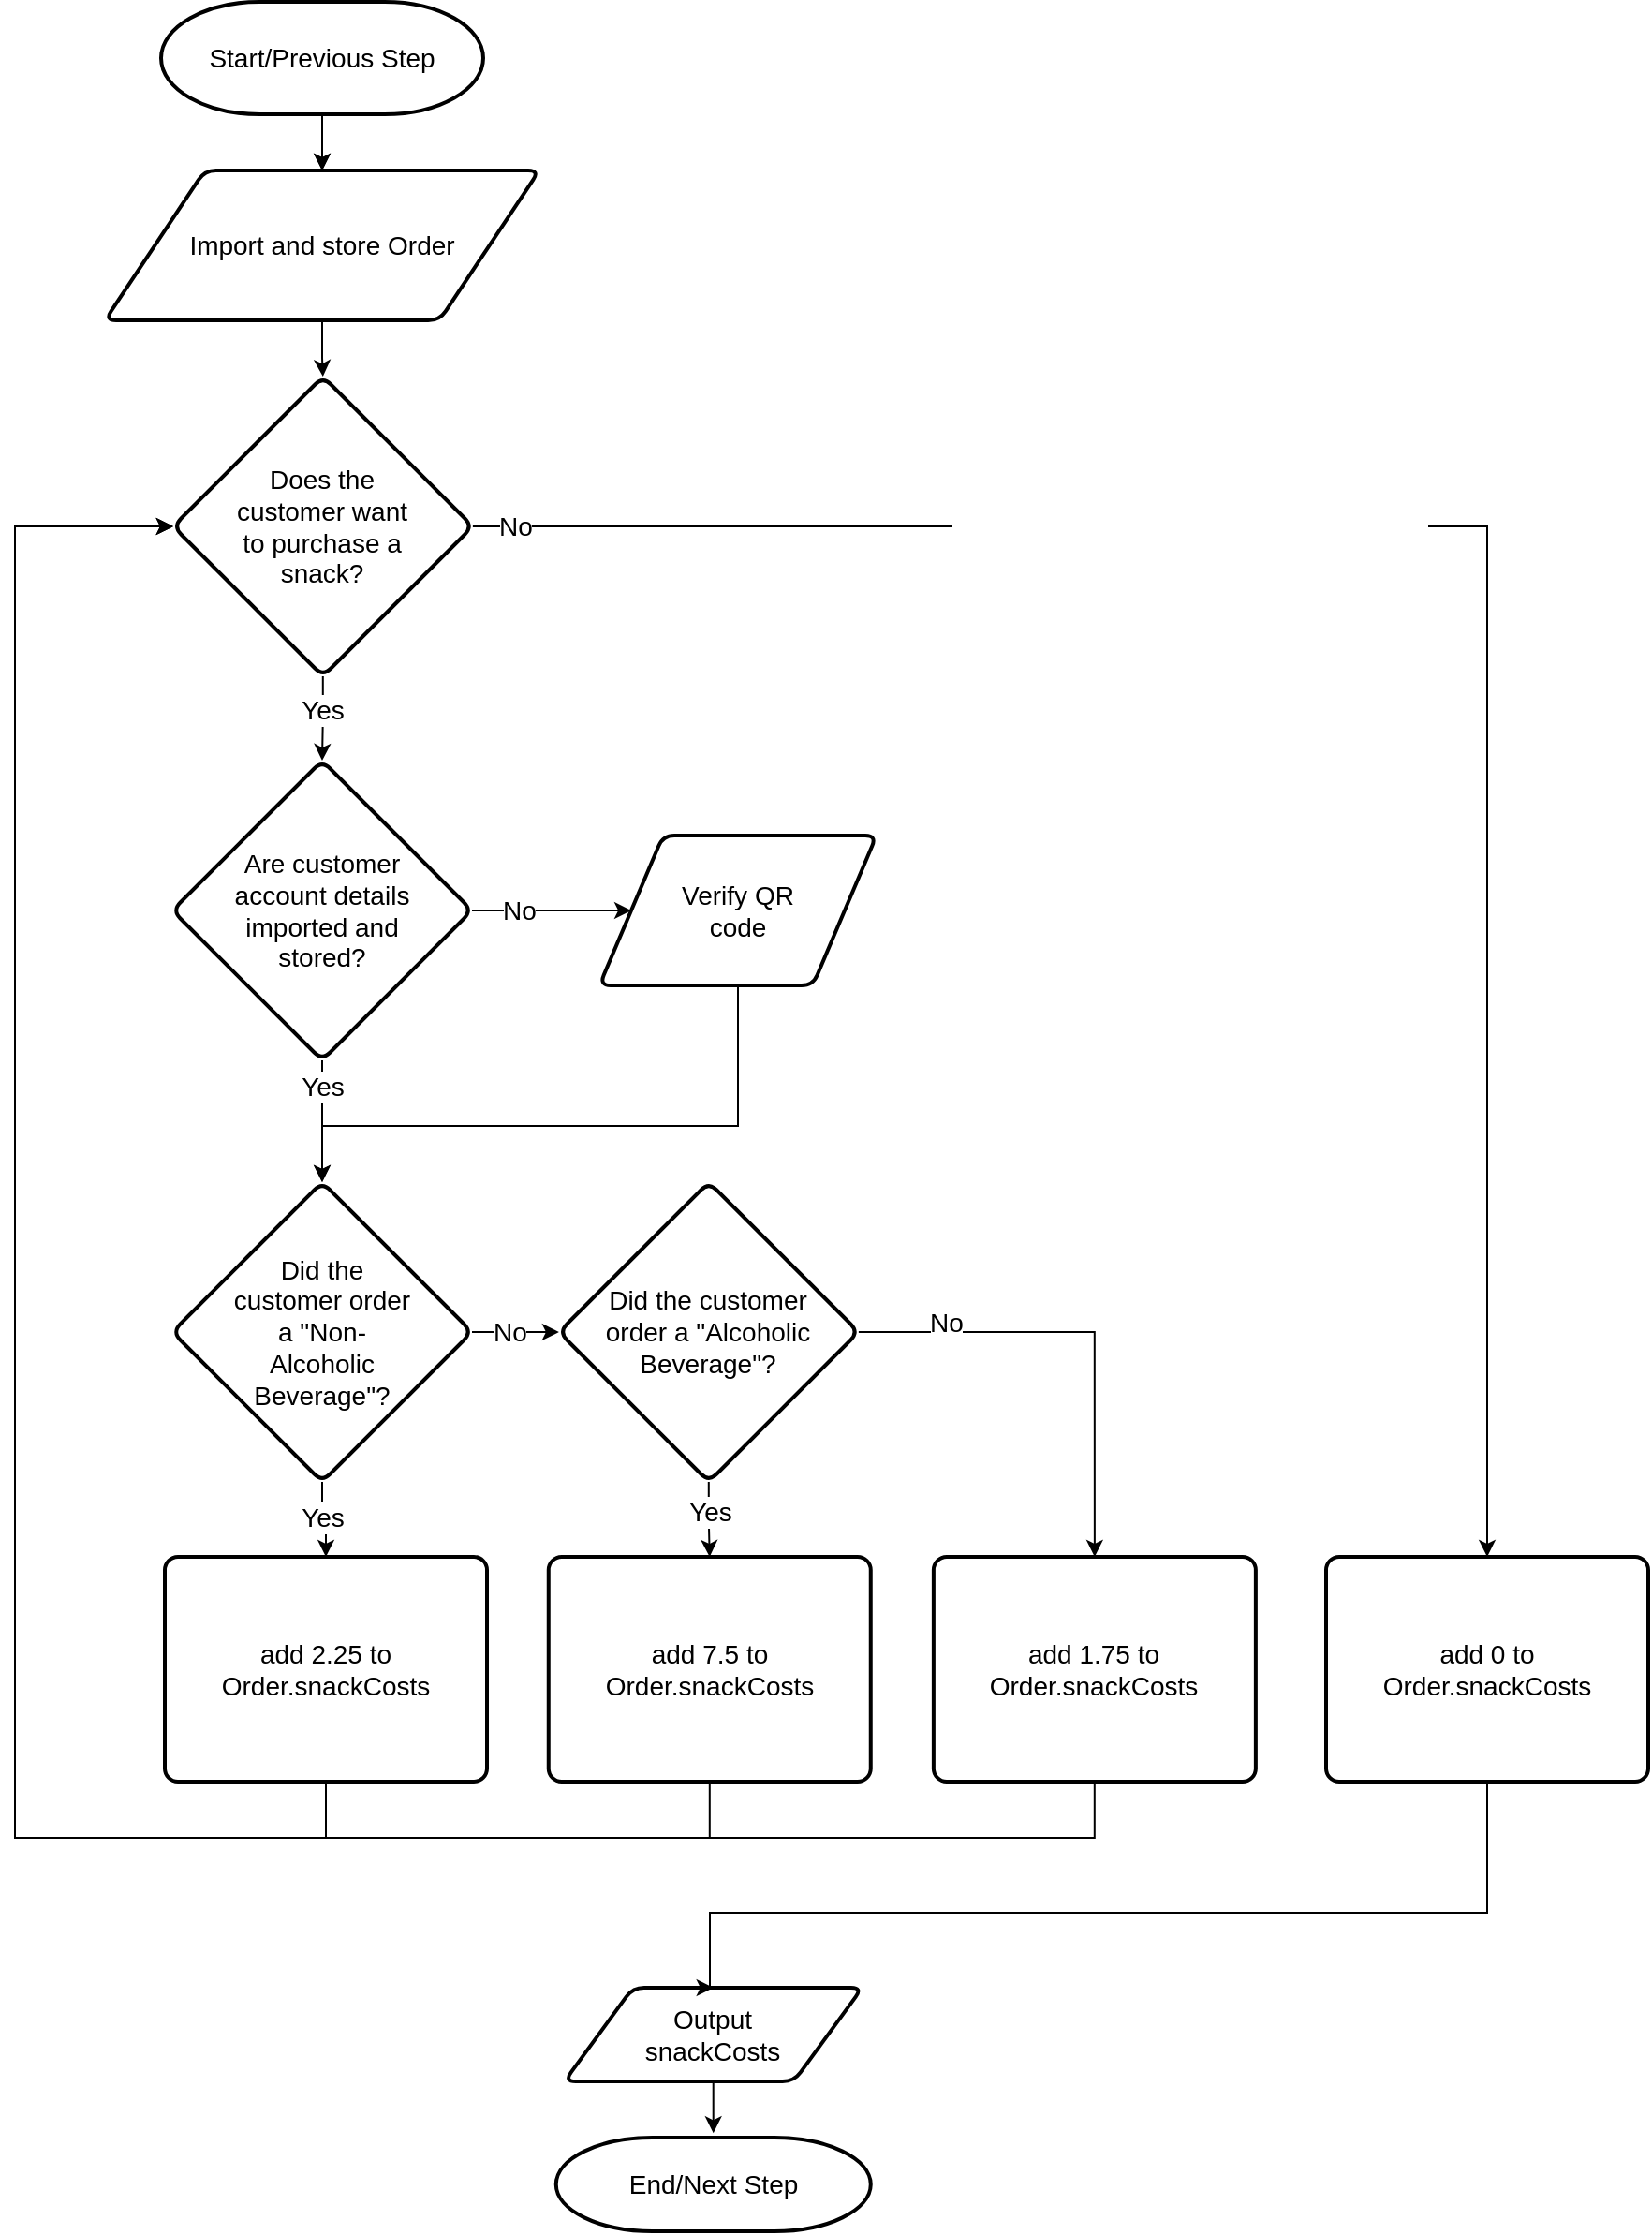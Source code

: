 <mxfile version="23.1.6" type="device">
  <diagram id="C5RBs43oDa-KdzZeNtuy" name="Page-1">
    <mxGraphModel dx="2101" dy="1042" grid="1" gridSize="10" guides="1" tooltips="1" connect="1" arrows="1" fold="1" page="1" pageScale="1" pageWidth="827" pageHeight="1169" math="0" shadow="0">
      <root>
        <mxCell id="WIyWlLk6GJQsqaUBKTNV-0" />
        <mxCell id="WIyWlLk6GJQsqaUBKTNV-1" parent="WIyWlLk6GJQsqaUBKTNV-0" />
        <mxCell id="WaCjPsLI9tqzw1cjeVV8-0" value="" style="edgeStyle=orthogonalEdgeStyle;rounded=0;orthogonalLoop=1;jettySize=auto;html=1;fontSize=14;" parent="WIyWlLk6GJQsqaUBKTNV-1" source="_BHGbHKsS6Eedb4s3Qyd-1" target="_BHGbHKsS6Eedb4s3Qyd-36" edge="1">
          <mxGeometry relative="1" as="geometry" />
        </mxCell>
        <mxCell id="_BHGbHKsS6Eedb4s3Qyd-1" value="Start/Previous Step" style="strokeWidth=2;html=1;shape=mxgraph.flowchart.terminator;whiteSpace=wrap;spacing=20;spacingTop=5;spacingBottom=5;spacingLeft=5;spacingRight=5;fontSize=14;" parent="WIyWlLk6GJQsqaUBKTNV-1" vertex="1">
          <mxGeometry x="58" y="20" width="172" height="60" as="geometry" />
        </mxCell>
        <mxCell id="_BHGbHKsS6Eedb4s3Qyd-24" style="edgeStyle=orthogonalEdgeStyle;rounded=0;orthogonalLoop=1;jettySize=auto;html=1;spacing=12;spacingTop=5;spacingBottom=5;spacingLeft=5;spacingRight=5;entryX=0.5;entryY=0;entryDx=0;entryDy=0;fontSize=14;" parent="WIyWlLk6GJQsqaUBKTNV-1" source="_BHGbHKsS6Eedb4s3Qyd-28" target="MjtECzvxROPvNLKT2V86-0" edge="1">
          <mxGeometry relative="1" as="geometry">
            <mxPoint x="350.44" y="860" as="targetPoint" />
          </mxGeometry>
        </mxCell>
        <mxCell id="_BHGbHKsS6Eedb4s3Qyd-25" value="Yes" style="edgeLabel;html=1;align=center;verticalAlign=middle;resizable=0;points=[];spacing=12;spacingTop=5;spacingBottom=5;spacingLeft=5;spacingRight=5;fontSize=14;" parent="_BHGbHKsS6Eedb4s3Qyd-24" vertex="1" connectable="0">
          <mxGeometry x="-0.155" y="1" relative="1" as="geometry">
            <mxPoint x="-1" y="-1" as="offset" />
          </mxGeometry>
        </mxCell>
        <mxCell id="_BHGbHKsS6Eedb4s3Qyd-26" style="edgeStyle=orthogonalEdgeStyle;rounded=0;orthogonalLoop=1;jettySize=auto;html=1;spacing=12;spacingTop=5;spacingBottom=5;spacingLeft=5;spacingRight=5;entryX=0.5;entryY=0;entryDx=0;entryDy=0;fontSize=14;" parent="WIyWlLk6GJQsqaUBKTNV-1" source="_BHGbHKsS6Eedb4s3Qyd-28" target="MjtECzvxROPvNLKT2V86-1" edge="1">
          <mxGeometry relative="1" as="geometry">
            <mxPoint x="528.44" y="860" as="targetPoint" />
            <Array as="points">
              <mxPoint x="556" y="730" />
            </Array>
          </mxGeometry>
        </mxCell>
        <mxCell id="_BHGbHKsS6Eedb4s3Qyd-27" value="No" style="edgeLabel;html=1;align=center;verticalAlign=middle;resizable=0;points=[];spacing=12;spacingTop=5;spacingBottom=5;spacingLeft=5;spacingRight=5;fontSize=14;" parent="_BHGbHKsS6Eedb4s3Qyd-26" vertex="1" connectable="0">
          <mxGeometry x="0.068" relative="1" as="geometry">
            <mxPoint x="-80" y="-11" as="offset" />
          </mxGeometry>
        </mxCell>
        <mxCell id="_BHGbHKsS6Eedb4s3Qyd-28" value="&lt;p style=&quot;line-height: 120%; font-size: 14px;&quot;&gt;Did the customer order a &quot;Alcoholic Beverage&quot;?&lt;/p&gt;" style="rhombus;whiteSpace=wrap;html=1;strokeWidth=2;rounded=1;arcSize=12;verticalAlign=middle;horizontal=1;spacing=21;spacingBottom=5;spacingTop=5;spacingLeft=5;spacingRight=5;fontSize=14;" parent="WIyWlLk6GJQsqaUBKTNV-1" vertex="1">
          <mxGeometry x="270.44" y="650" width="160" height="160" as="geometry" />
        </mxCell>
        <mxCell id="_BHGbHKsS6Eedb4s3Qyd-21" style="edgeStyle=orthogonalEdgeStyle;rounded=0;orthogonalLoop=1;jettySize=auto;html=1;entryX=0;entryY=0.5;entryDx=0;entryDy=0;spacing=12;spacingTop=5;spacingBottom=5;spacingLeft=5;spacingRight=5;fontSize=14;" parent="WIyWlLk6GJQsqaUBKTNV-1" source="_BHGbHKsS6Eedb4s3Qyd-23" target="_BHGbHKsS6Eedb4s3Qyd-28" edge="1">
          <mxGeometry relative="1" as="geometry">
            <mxPoint x="290" y="730" as="targetPoint" />
          </mxGeometry>
        </mxCell>
        <mxCell id="_BHGbHKsS6Eedb4s3Qyd-22" value="No" style="edgeLabel;html=1;align=center;verticalAlign=middle;resizable=0;points=[];spacing=12;spacingTop=5;spacingBottom=5;spacingLeft=5;spacingRight=5;fontSize=14;" parent="_BHGbHKsS6Eedb4s3Qyd-21" vertex="1" connectable="0">
          <mxGeometry x="0.068" relative="1" as="geometry">
            <mxPoint x="-5" as="offset" />
          </mxGeometry>
        </mxCell>
        <mxCell id="_BHGbHKsS6Eedb4s3Qyd-66" style="edgeStyle=orthogonalEdgeStyle;rounded=0;orthogonalLoop=1;jettySize=auto;html=1;entryX=0.5;entryY=0;entryDx=0;entryDy=0;fontSize=14;" parent="WIyWlLk6GJQsqaUBKTNV-1" source="_BHGbHKsS6Eedb4s3Qyd-23" target="YU_TS85AlWWvWFaTti_b-3" edge="1">
          <mxGeometry relative="1" as="geometry">
            <mxPoint x="250.68" y="900" as="targetPoint" />
            <Array as="points" />
          </mxGeometry>
        </mxCell>
        <mxCell id="_BHGbHKsS6Eedb4s3Qyd-68" value="Yes" style="edgeLabel;html=1;align=center;verticalAlign=middle;resizable=0;points=[];fontSize=14;" parent="_BHGbHKsS6Eedb4s3Qyd-66" vertex="1" connectable="0">
          <mxGeometry x="-0.827" y="-2" relative="1" as="geometry">
            <mxPoint x="2" y="15" as="offset" />
          </mxGeometry>
        </mxCell>
        <mxCell id="_BHGbHKsS6Eedb4s3Qyd-23" value="&lt;p style=&quot;line-height: 120%; font-size: 14px;&quot;&gt;Did the customer order a &quot;Non-Alcoholic Beverage&quot;?&lt;/p&gt;" style="rhombus;whiteSpace=wrap;html=1;strokeWidth=2;rounded=1;arcSize=12;verticalAlign=middle;horizontal=1;spacing=20;spacingBottom=0;spacingTop=0;spacingLeft=10;spacingRight=10;fontSize=14;" parent="WIyWlLk6GJQsqaUBKTNV-1" vertex="1">
          <mxGeometry x="64" y="650" width="160" height="160" as="geometry" />
        </mxCell>
        <mxCell id="WaCjPsLI9tqzw1cjeVV8-2" value="" style="edgeStyle=orthogonalEdgeStyle;rounded=0;orthogonalLoop=1;jettySize=auto;html=1;fontSize=14;" parent="WIyWlLk6GJQsqaUBKTNV-1" source="_BHGbHKsS6Eedb4s3Qyd-36" target="WaCjPsLI9tqzw1cjeVV8-1" edge="1">
          <mxGeometry relative="1" as="geometry" />
        </mxCell>
        <mxCell id="_BHGbHKsS6Eedb4s3Qyd-36" value="&lt;div style=&quot;font-size: 14px;&quot;&gt;&lt;div style=&quot;font-size: 14px;&quot;&gt;&lt;div&gt;Import and store Order&lt;/div&gt;&lt;/div&gt;&lt;/div&gt;" style="shape=parallelogram;html=1;strokeWidth=2;perimeter=parallelogramPerimeter;whiteSpace=wrap;rounded=1;arcSize=12;size=0.23;spacing=20;spacingTop=0;spacingBottom=0;spacingLeft=15;spacingRight=15;fontSize=14;" parent="WIyWlLk6GJQsqaUBKTNV-1" vertex="1">
          <mxGeometry x="28" y="110" width="232" height="80" as="geometry" />
        </mxCell>
        <mxCell id="_BHGbHKsS6Eedb4s3Qyd-52" style="edgeStyle=orthogonalEdgeStyle;rounded=0;orthogonalLoop=1;jettySize=auto;html=1;entryX=0.5;entryY=-0.047;entryDx=0;entryDy=0;entryPerimeter=0;fontSize=14;" parent="WIyWlLk6GJQsqaUBKTNV-1" source="_BHGbHKsS6Eedb4s3Qyd-38" target="_BHGbHKsS6Eedb4s3Qyd-53" edge="1">
          <mxGeometry relative="1" as="geometry">
            <mxPoint x="352.02" y="1240.0" as="targetPoint" />
          </mxGeometry>
        </mxCell>
        <mxCell id="_BHGbHKsS6Eedb4s3Qyd-38" value="&lt;div style=&quot;font-size: 14px;&quot;&gt;Output snackCosts&lt;/div&gt;" style="shape=parallelogram;html=1;strokeWidth=2;perimeter=parallelogramPerimeter;whiteSpace=wrap;rounded=1;arcSize=12;size=0.23;spacing=20;spacingTop=20;spacingBottom=20;spacingLeft=30;spacingRight=30;fontSize=14;" parent="WIyWlLk6GJQsqaUBKTNV-1" vertex="1">
          <mxGeometry x="273.32" y="1080" width="159.12" height="50" as="geometry" />
        </mxCell>
        <mxCell id="YU_TS85AlWWvWFaTti_b-9" value="" style="edgeStyle=orthogonalEdgeStyle;rounded=0;orthogonalLoop=1;jettySize=auto;html=1;fontSize=14;exitX=0.5;exitY=1;exitDx=0;exitDy=0;exitPerimeter=0;" parent="WIyWlLk6GJQsqaUBKTNV-1" source="_BHGbHKsS6Eedb4s3Qyd-1" target="_BHGbHKsS6Eedb4s3Qyd-36" edge="1">
          <mxGeometry relative="1" as="geometry">
            <mxPoint x="144.0" y="80" as="sourcePoint" />
          </mxGeometry>
        </mxCell>
        <mxCell id="_BHGbHKsS6Eedb4s3Qyd-53" value="End/Next Step" style="strokeWidth=2;html=1;shape=mxgraph.flowchart.terminator;whiteSpace=wrap;spacing=20;spacingTop=5;spacingBottom=5;spacingLeft=5;spacingRight=5;fontSize=14;" parent="WIyWlLk6GJQsqaUBKTNV-1" vertex="1">
          <mxGeometry x="268.88" y="1160" width="168" height="50" as="geometry" />
        </mxCell>
        <mxCell id="KSZhJGmign9T6Hoeht-Q-0" style="edgeStyle=orthogonalEdgeStyle;rounded=0;orthogonalLoop=1;jettySize=auto;html=1;entryX=0;entryY=0.5;entryDx=0;entryDy=0;" edge="1" parent="WIyWlLk6GJQsqaUBKTNV-1" source="YU_TS85AlWWvWFaTti_b-3" target="WaCjPsLI9tqzw1cjeVV8-1">
          <mxGeometry relative="1" as="geometry">
            <Array as="points">
              <mxPoint x="146" y="1000" />
              <mxPoint x="-20" y="1000" />
              <mxPoint x="-20" y="300" />
            </Array>
          </mxGeometry>
        </mxCell>
        <mxCell id="YU_TS85AlWWvWFaTti_b-3" value="add 2.25 to Order.snackCosts" style="rounded=1;whiteSpace=wrap;html=1;absoluteArcSize=1;arcSize=14;strokeWidth=2;spacing=10;spacingTop=0;spacingBottom=0;spacingLeft=0;spacingRight=0;fontSize=14;" parent="WIyWlLk6GJQsqaUBKTNV-1" vertex="1">
          <mxGeometry x="60" y="850" width="172" height="120" as="geometry" />
        </mxCell>
        <mxCell id="KSZhJGmign9T6Hoeht-Q-1" style="edgeStyle=orthogonalEdgeStyle;rounded=0;orthogonalLoop=1;jettySize=auto;html=1;entryX=0;entryY=0.5;entryDx=0;entryDy=0;" edge="1" parent="WIyWlLk6GJQsqaUBKTNV-1" source="MjtECzvxROPvNLKT2V86-0" target="WaCjPsLI9tqzw1cjeVV8-1">
          <mxGeometry relative="1" as="geometry">
            <Array as="points">
              <mxPoint x="351" y="1000" />
              <mxPoint x="-20" y="1000" />
              <mxPoint x="-20" y="300" />
            </Array>
          </mxGeometry>
        </mxCell>
        <mxCell id="MjtECzvxROPvNLKT2V86-0" value="add 7.5 to Order.snackCosts" style="rounded=1;whiteSpace=wrap;html=1;absoluteArcSize=1;arcSize=14;strokeWidth=2;spacing=10;spacingTop=0;spacingBottom=0;spacingLeft=0;spacingRight=0;fontSize=14;" parent="WIyWlLk6GJQsqaUBKTNV-1" vertex="1">
          <mxGeometry x="264.88" y="850" width="172" height="120" as="geometry" />
        </mxCell>
        <mxCell id="KSZhJGmign9T6Hoeht-Q-2" style="edgeStyle=orthogonalEdgeStyle;rounded=0;orthogonalLoop=1;jettySize=auto;html=1;entryX=0;entryY=0.5;entryDx=0;entryDy=0;" edge="1" parent="WIyWlLk6GJQsqaUBKTNV-1" source="MjtECzvxROPvNLKT2V86-1" target="WaCjPsLI9tqzw1cjeVV8-1">
          <mxGeometry relative="1" as="geometry">
            <Array as="points">
              <mxPoint x="556" y="1000" />
              <mxPoint x="-20" y="1000" />
              <mxPoint x="-20" y="300" />
            </Array>
          </mxGeometry>
        </mxCell>
        <mxCell id="MjtECzvxROPvNLKT2V86-1" value="add 1.75 to Order.snackCosts" style="rounded=1;whiteSpace=wrap;html=1;absoluteArcSize=1;arcSize=14;strokeWidth=2;spacing=10;spacingTop=0;spacingBottom=0;spacingLeft=0;spacingRight=0;fontSize=14;" parent="WIyWlLk6GJQsqaUBKTNV-1" vertex="1">
          <mxGeometry x="470.44" y="850" width="172" height="120" as="geometry" />
        </mxCell>
        <mxCell id="WaCjPsLI9tqzw1cjeVV8-4" value="" style="edgeStyle=orthogonalEdgeStyle;rounded=0;orthogonalLoop=1;jettySize=auto;html=1;fontSize=14;" parent="WIyWlLk6GJQsqaUBKTNV-1" source="WaCjPsLI9tqzw1cjeVV8-1" target="WaCjPsLI9tqzw1cjeVV8-3" edge="1">
          <mxGeometry relative="1" as="geometry" />
        </mxCell>
        <mxCell id="ifqKPEzgCii_9ejjdf0G-0" value="Yes" style="edgeLabel;html=1;align=center;verticalAlign=middle;resizable=0;points=[];fontSize=14;" parent="WaCjPsLI9tqzw1cjeVV8-4" vertex="1" connectable="0">
          <mxGeometry x="-0.206" y="-1" relative="1" as="geometry">
            <mxPoint as="offset" />
          </mxGeometry>
        </mxCell>
        <mxCell id="WaCjPsLI9tqzw1cjeVV8-14" style="edgeStyle=orthogonalEdgeStyle;rounded=0;orthogonalLoop=1;jettySize=auto;html=1;entryX=0.5;entryY=0;entryDx=0;entryDy=0;fontSize=14;" parent="WIyWlLk6GJQsqaUBKTNV-1" source="WaCjPsLI9tqzw1cjeVV8-1" target="WaCjPsLI9tqzw1cjeVV8-13" edge="1">
          <mxGeometry relative="1" as="geometry" />
        </mxCell>
        <mxCell id="ifqKPEzgCii_9ejjdf0G-1" value="No" style="edgeLabel;html=1;align=center;verticalAlign=middle;resizable=0;points=[];fontSize=14;" parent="WaCjPsLI9tqzw1cjeVV8-14" vertex="1" connectable="0">
          <mxGeometry x="-0.959" relative="1" as="geometry">
            <mxPoint as="offset" />
          </mxGeometry>
        </mxCell>
        <mxCell id="WaCjPsLI9tqzw1cjeVV8-1" value="&lt;p style=&quot;line-height: 120%; font-size: 14px;&quot;&gt;Does the customer want to purchase a snack?&lt;/p&gt;" style="rhombus;whiteSpace=wrap;html=1;strokeWidth=2;rounded=1;arcSize=12;verticalAlign=middle;horizontal=1;spacing=20;spacingBottom=0;spacingTop=0;spacingLeft=10;spacingRight=10;fontSize=14;" parent="WIyWlLk6GJQsqaUBKTNV-1" vertex="1">
          <mxGeometry x="64.44" y="220" width="160" height="160" as="geometry" />
        </mxCell>
        <mxCell id="WaCjPsLI9tqzw1cjeVV8-7" value="" style="edgeStyle=orthogonalEdgeStyle;rounded=0;orthogonalLoop=1;jettySize=auto;html=1;fontSize=14;" parent="WIyWlLk6GJQsqaUBKTNV-1" source="WaCjPsLI9tqzw1cjeVV8-3" target="WaCjPsLI9tqzw1cjeVV8-6" edge="1">
          <mxGeometry relative="1" as="geometry" />
        </mxCell>
        <mxCell id="WaCjPsLI9tqzw1cjeVV8-8" value="No" style="edgeLabel;html=1;align=center;verticalAlign=middle;resizable=0;points=[];fontSize=14;" parent="WaCjPsLI9tqzw1cjeVV8-7" vertex="1" connectable="0">
          <mxGeometry x="0.157" y="1" relative="1" as="geometry">
            <mxPoint x="-24" y="1" as="offset" />
          </mxGeometry>
        </mxCell>
        <mxCell id="WaCjPsLI9tqzw1cjeVV8-9" value="" style="edgeStyle=orthogonalEdgeStyle;rounded=0;orthogonalLoop=1;jettySize=auto;html=1;fontSize=14;" parent="WIyWlLk6GJQsqaUBKTNV-1" source="WaCjPsLI9tqzw1cjeVV8-3" target="_BHGbHKsS6Eedb4s3Qyd-23" edge="1">
          <mxGeometry relative="1" as="geometry" />
        </mxCell>
        <mxCell id="WaCjPsLI9tqzw1cjeVV8-11" value="Yes" style="edgeLabel;html=1;align=center;verticalAlign=middle;resizable=0;points=[];fontSize=14;" parent="WaCjPsLI9tqzw1cjeVV8-9" vertex="1" connectable="0">
          <mxGeometry x="-0.576" relative="1" as="geometry">
            <mxPoint as="offset" />
          </mxGeometry>
        </mxCell>
        <mxCell id="WaCjPsLI9tqzw1cjeVV8-3" value="&lt;p style=&quot;line-height: 120%; font-size: 14px;&quot;&gt;Are customer account details imported and stored?&lt;/p&gt;" style="rhombus;whiteSpace=wrap;html=1;strokeWidth=2;rounded=1;arcSize=12;verticalAlign=middle;horizontal=1;spacing=20;spacingBottom=0;spacingTop=0;spacingLeft=10;spacingRight=10;fontSize=14;" parent="WIyWlLk6GJQsqaUBKTNV-1" vertex="1">
          <mxGeometry x="64" y="425" width="160" height="160" as="geometry" />
        </mxCell>
        <mxCell id="WaCjPsLI9tqzw1cjeVV8-10" style="edgeStyle=orthogonalEdgeStyle;rounded=0;orthogonalLoop=1;jettySize=auto;html=1;entryX=0.5;entryY=0;entryDx=0;entryDy=0;fontSize=14;" parent="WIyWlLk6GJQsqaUBKTNV-1" source="WaCjPsLI9tqzw1cjeVV8-6" target="_BHGbHKsS6Eedb4s3Qyd-23" edge="1">
          <mxGeometry relative="1" as="geometry">
            <Array as="points">
              <mxPoint x="366" y="620" />
              <mxPoint x="144" y="620" />
            </Array>
          </mxGeometry>
        </mxCell>
        <mxCell id="WaCjPsLI9tqzw1cjeVV8-6" value="&lt;div style=&quot;font-size: 14px;&quot;&gt;&lt;div style=&quot;font-size: 14px;&quot;&gt;Verify QR code&lt;/div&gt;&lt;/div&gt;" style="shape=parallelogram;html=1;strokeWidth=2;perimeter=parallelogramPerimeter;whiteSpace=wrap;rounded=1;arcSize=12;size=0.23;spacing=20;spacingTop=0;spacingBottom=0;spacingLeft=20;spacingRight=20;fontSize=14;" parent="WIyWlLk6GJQsqaUBKTNV-1" vertex="1">
          <mxGeometry x="292" y="465" width="148" height="80" as="geometry" />
        </mxCell>
        <mxCell id="WaCjPsLI9tqzw1cjeVV8-15" style="edgeStyle=orthogonalEdgeStyle;rounded=0;orthogonalLoop=1;jettySize=auto;html=1;entryX=0.5;entryY=0;entryDx=0;entryDy=0;fontSize=14;" parent="WIyWlLk6GJQsqaUBKTNV-1" source="WaCjPsLI9tqzw1cjeVV8-13" target="_BHGbHKsS6Eedb4s3Qyd-38" edge="1">
          <mxGeometry relative="1" as="geometry">
            <Array as="points">
              <mxPoint x="766" y="1040" />
              <mxPoint x="351" y="1040" />
              <mxPoint x="351" y="1080" />
            </Array>
          </mxGeometry>
        </mxCell>
        <mxCell id="WaCjPsLI9tqzw1cjeVV8-13" value="add 0 to Order.snackCosts" style="rounded=1;whiteSpace=wrap;html=1;absoluteArcSize=1;arcSize=14;strokeWidth=2;spacing=10;spacingTop=0;spacingBottom=0;spacingLeft=0;spacingRight=0;fontSize=14;" parent="WIyWlLk6GJQsqaUBKTNV-1" vertex="1">
          <mxGeometry x="680" y="850" width="172" height="120" as="geometry" />
        </mxCell>
      </root>
    </mxGraphModel>
  </diagram>
</mxfile>
